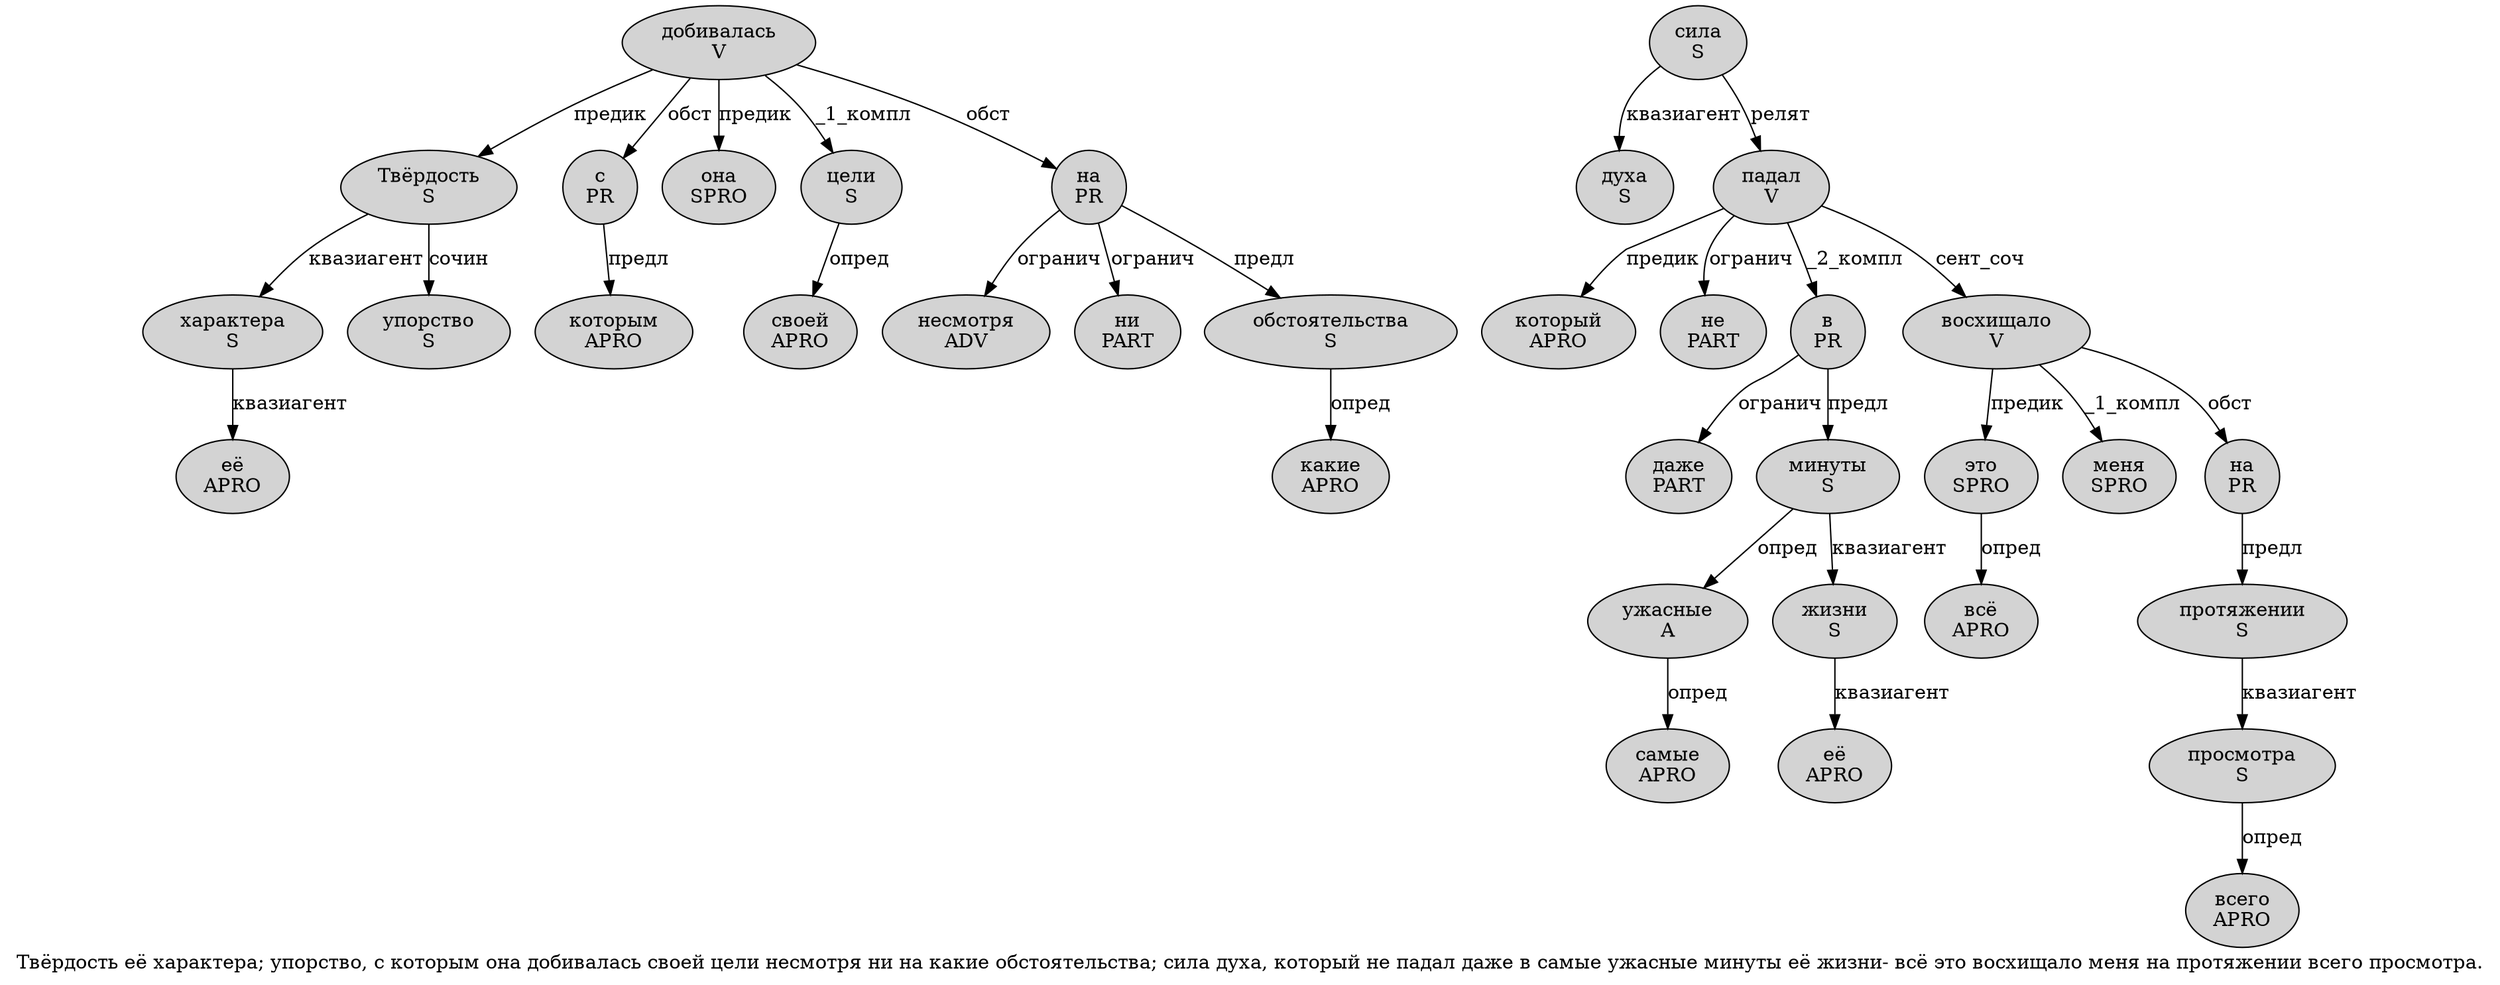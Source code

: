 digraph SENTENCE_373 {
	graph [label="Твёрдость её характера; упорство, с которым она добивалась своей цели несмотря ни на какие обстоятельства; сила духа, который не падал даже в самые ужасные минуты её жизни- всё это восхищало меня на протяжении всего просмотра."]
	node [style=filled]
		0 [label="Твёрдость
S" color="" fillcolor=lightgray penwidth=1 shape=ellipse]
		1 [label="её
APRO" color="" fillcolor=lightgray penwidth=1 shape=ellipse]
		2 [label="характера
S" color="" fillcolor=lightgray penwidth=1 shape=ellipse]
		4 [label="упорство
S" color="" fillcolor=lightgray penwidth=1 shape=ellipse]
		6 [label="с
PR" color="" fillcolor=lightgray penwidth=1 shape=ellipse]
		7 [label="которым
APRO" color="" fillcolor=lightgray penwidth=1 shape=ellipse]
		8 [label="она
SPRO" color="" fillcolor=lightgray penwidth=1 shape=ellipse]
		9 [label="добивалась
V" color="" fillcolor=lightgray penwidth=1 shape=ellipse]
		10 [label="своей
APRO" color="" fillcolor=lightgray penwidth=1 shape=ellipse]
		11 [label="цели
S" color="" fillcolor=lightgray penwidth=1 shape=ellipse]
		12 [label="несмотря
ADV" color="" fillcolor=lightgray penwidth=1 shape=ellipse]
		13 [label="ни
PART" color="" fillcolor=lightgray penwidth=1 shape=ellipse]
		14 [label="на
PR" color="" fillcolor=lightgray penwidth=1 shape=ellipse]
		15 [label="какие
APRO" color="" fillcolor=lightgray penwidth=1 shape=ellipse]
		16 [label="обстоятельства
S" color="" fillcolor=lightgray penwidth=1 shape=ellipse]
		18 [label="сила
S" color="" fillcolor=lightgray penwidth=1 shape=ellipse]
		19 [label="духа
S" color="" fillcolor=lightgray penwidth=1 shape=ellipse]
		21 [label="который
APRO" color="" fillcolor=lightgray penwidth=1 shape=ellipse]
		22 [label="не
PART" color="" fillcolor=lightgray penwidth=1 shape=ellipse]
		23 [label="падал
V" color="" fillcolor=lightgray penwidth=1 shape=ellipse]
		24 [label="даже
PART" color="" fillcolor=lightgray penwidth=1 shape=ellipse]
		25 [label="в
PR" color="" fillcolor=lightgray penwidth=1 shape=ellipse]
		26 [label="самые
APRO" color="" fillcolor=lightgray penwidth=1 shape=ellipse]
		27 [label="ужасные
A" color="" fillcolor=lightgray penwidth=1 shape=ellipse]
		28 [label="минуты
S" color="" fillcolor=lightgray penwidth=1 shape=ellipse]
		29 [label="её
APRO" color="" fillcolor=lightgray penwidth=1 shape=ellipse]
		30 [label="жизни
S" color="" fillcolor=lightgray penwidth=1 shape=ellipse]
		32 [label="всё
APRO" color="" fillcolor=lightgray penwidth=1 shape=ellipse]
		33 [label="это
SPRO" color="" fillcolor=lightgray penwidth=1 shape=ellipse]
		34 [label="восхищало
V" color="" fillcolor=lightgray penwidth=1 shape=ellipse]
		35 [label="меня
SPRO" color="" fillcolor=lightgray penwidth=1 shape=ellipse]
		36 [label="на
PR" color="" fillcolor=lightgray penwidth=1 shape=ellipse]
		37 [label="протяжении
S" color="" fillcolor=lightgray penwidth=1 shape=ellipse]
		38 [label="всего
APRO" color="" fillcolor=lightgray penwidth=1 shape=ellipse]
		39 [label="просмотра
S" color="" fillcolor=lightgray penwidth=1 shape=ellipse]
			18 -> 19 [label="квазиагент"]
			18 -> 23 [label="релят"]
			25 -> 24 [label="огранич"]
			25 -> 28 [label="предл"]
			27 -> 26 [label="опред"]
			39 -> 38 [label="опред"]
			30 -> 29 [label="квазиагент"]
			9 -> 0 [label="предик"]
			9 -> 6 [label="обст"]
			9 -> 8 [label="предик"]
			9 -> 11 [label="_1_компл"]
			9 -> 14 [label="обст"]
			23 -> 21 [label="предик"]
			23 -> 22 [label="огранич"]
			23 -> 25 [label="_2_компл"]
			23 -> 34 [label="сент_соч"]
			28 -> 27 [label="опред"]
			28 -> 30 [label="квазиагент"]
			0 -> 2 [label="квазиагент"]
			0 -> 4 [label="сочин"]
			34 -> 33 [label="предик"]
			34 -> 35 [label="_1_компл"]
			34 -> 36 [label="обст"]
			14 -> 12 [label="огранич"]
			14 -> 13 [label="огранич"]
			14 -> 16 [label="предл"]
			2 -> 1 [label="квазиагент"]
			16 -> 15 [label="опред"]
			11 -> 10 [label="опред"]
			36 -> 37 [label="предл"]
			33 -> 32 [label="опред"]
			37 -> 39 [label="квазиагент"]
			6 -> 7 [label="предл"]
}